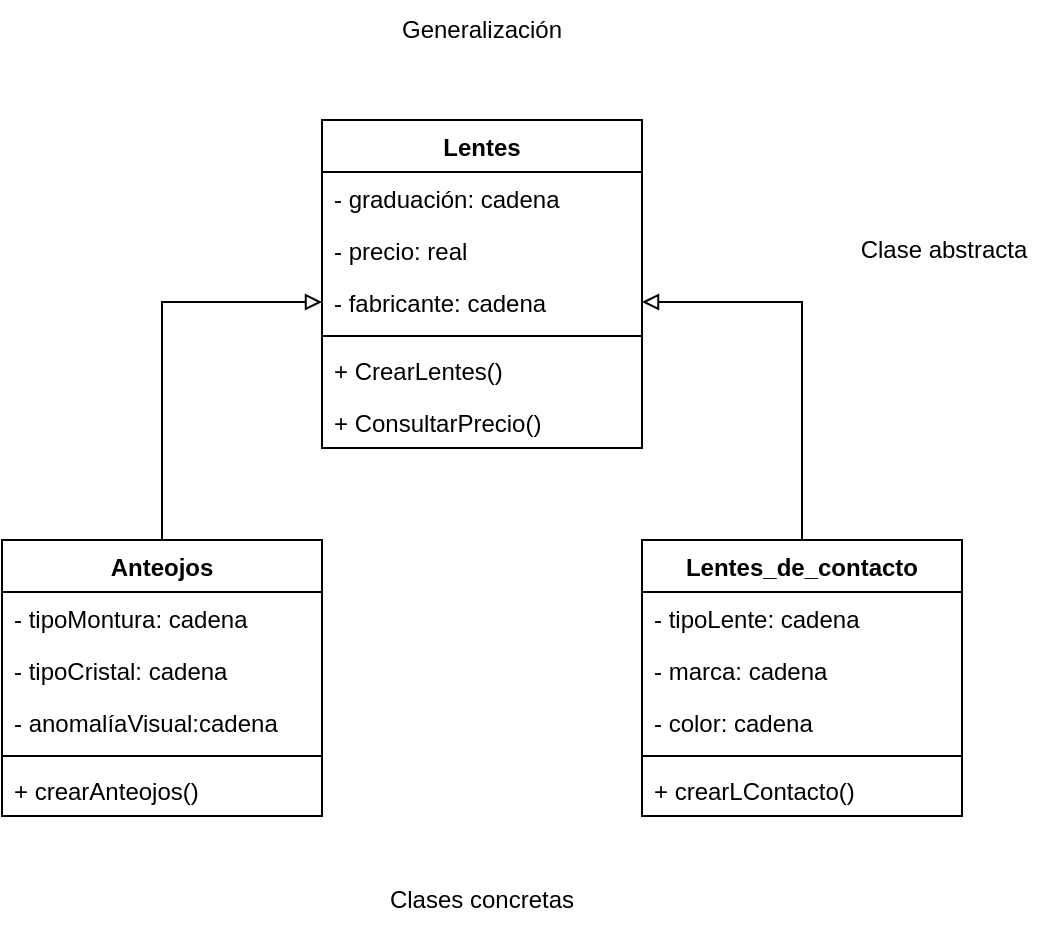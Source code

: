 <mxfile version="16.5.1" type="device"><diagram id="VczzUypKZ5rMaPyl7Otj" name="Página-1"><mxGraphModel dx="868" dy="545" grid="1" gridSize="10" guides="1" tooltips="1" connect="1" arrows="1" fold="1" page="1" pageScale="1" pageWidth="827" pageHeight="1169" math="0" shadow="0"><root><mxCell id="0"/><mxCell id="1" parent="0"/><mxCell id="ZSP8YkxWLHzB121NKX5o-1" value="Anteojos" style="swimlane;fontStyle=1;align=center;verticalAlign=top;childLayout=stackLayout;horizontal=1;startSize=26;horizontalStack=0;resizeParent=1;resizeParentMax=0;resizeLast=0;collapsible=1;marginBottom=0;" vertex="1" parent="1"><mxGeometry x="174" y="390" width="160" height="138" as="geometry"/></mxCell><mxCell id="ZSP8YkxWLHzB121NKX5o-2" value="- tipoMontura: cadena" style="text;strokeColor=none;fillColor=none;align=left;verticalAlign=top;spacingLeft=4;spacingRight=4;overflow=hidden;rotatable=0;points=[[0,0.5],[1,0.5]];portConstraint=eastwest;" vertex="1" parent="ZSP8YkxWLHzB121NKX5o-1"><mxGeometry y="26" width="160" height="26" as="geometry"/></mxCell><mxCell id="ZSP8YkxWLHzB121NKX5o-16" value="- tipoCristal: cadena" style="text;strokeColor=none;fillColor=none;align=left;verticalAlign=top;spacingLeft=4;spacingRight=4;overflow=hidden;rotatable=0;points=[[0,0.5],[1,0.5]];portConstraint=eastwest;" vertex="1" parent="ZSP8YkxWLHzB121NKX5o-1"><mxGeometry y="52" width="160" height="26" as="geometry"/></mxCell><mxCell id="ZSP8YkxWLHzB121NKX5o-17" value="- anomalíaVisual:cadena" style="text;strokeColor=none;fillColor=none;align=left;verticalAlign=top;spacingLeft=4;spacingRight=4;overflow=hidden;rotatable=0;points=[[0,0.5],[1,0.5]];portConstraint=eastwest;" vertex="1" parent="ZSP8YkxWLHzB121NKX5o-1"><mxGeometry y="78" width="160" height="26" as="geometry"/></mxCell><mxCell id="ZSP8YkxWLHzB121NKX5o-3" value="" style="line;strokeWidth=1;fillColor=none;align=left;verticalAlign=middle;spacingTop=-1;spacingLeft=3;spacingRight=3;rotatable=0;labelPosition=right;points=[];portConstraint=eastwest;" vertex="1" parent="ZSP8YkxWLHzB121NKX5o-1"><mxGeometry y="104" width="160" height="8" as="geometry"/></mxCell><mxCell id="ZSP8YkxWLHzB121NKX5o-4" value="+ crearAnteojos()" style="text;strokeColor=none;fillColor=none;align=left;verticalAlign=top;spacingLeft=4;spacingRight=4;overflow=hidden;rotatable=0;points=[[0,0.5],[1,0.5]];portConstraint=eastwest;" vertex="1" parent="ZSP8YkxWLHzB121NKX5o-1"><mxGeometry y="112" width="160" height="26" as="geometry"/></mxCell><mxCell id="ZSP8YkxWLHzB121NKX5o-5" value="Lentes_de_contacto" style="swimlane;fontStyle=1;align=center;verticalAlign=top;childLayout=stackLayout;horizontal=1;startSize=26;horizontalStack=0;resizeParent=1;resizeParentMax=0;resizeLast=0;collapsible=1;marginBottom=0;" vertex="1" parent="1"><mxGeometry x="494" y="390" width="160" height="138" as="geometry"/></mxCell><mxCell id="ZSP8YkxWLHzB121NKX5o-6" value="- tipoLente: cadena" style="text;strokeColor=none;fillColor=none;align=left;verticalAlign=top;spacingLeft=4;spacingRight=4;overflow=hidden;rotatable=0;points=[[0,0.5],[1,0.5]];portConstraint=eastwest;" vertex="1" parent="ZSP8YkxWLHzB121NKX5o-5"><mxGeometry y="26" width="160" height="26" as="geometry"/></mxCell><mxCell id="ZSP8YkxWLHzB121NKX5o-18" value="- marca: cadena" style="text;strokeColor=none;fillColor=none;align=left;verticalAlign=top;spacingLeft=4;spacingRight=4;overflow=hidden;rotatable=0;points=[[0,0.5],[1,0.5]];portConstraint=eastwest;" vertex="1" parent="ZSP8YkxWLHzB121NKX5o-5"><mxGeometry y="52" width="160" height="26" as="geometry"/></mxCell><mxCell id="ZSP8YkxWLHzB121NKX5o-19" value="- color: cadena" style="text;strokeColor=none;fillColor=none;align=left;verticalAlign=top;spacingLeft=4;spacingRight=4;overflow=hidden;rotatable=0;points=[[0,0.5],[1,0.5]];portConstraint=eastwest;" vertex="1" parent="ZSP8YkxWLHzB121NKX5o-5"><mxGeometry y="78" width="160" height="26" as="geometry"/></mxCell><mxCell id="ZSP8YkxWLHzB121NKX5o-7" value="" style="line;strokeWidth=1;fillColor=none;align=left;verticalAlign=middle;spacingTop=-1;spacingLeft=3;spacingRight=3;rotatable=0;labelPosition=right;points=[];portConstraint=eastwest;" vertex="1" parent="ZSP8YkxWLHzB121NKX5o-5"><mxGeometry y="104" width="160" height="8" as="geometry"/></mxCell><mxCell id="ZSP8YkxWLHzB121NKX5o-8" value="+ crearLContacto()" style="text;strokeColor=none;fillColor=none;align=left;verticalAlign=top;spacingLeft=4;spacingRight=4;overflow=hidden;rotatable=0;points=[[0,0.5],[1,0.5]];portConstraint=eastwest;" vertex="1" parent="ZSP8YkxWLHzB121NKX5o-5"><mxGeometry y="112" width="160" height="26" as="geometry"/></mxCell><mxCell id="ZSP8YkxWLHzB121NKX5o-9" value="Lentes" style="swimlane;fontStyle=1;align=center;verticalAlign=top;childLayout=stackLayout;horizontal=1;startSize=26;horizontalStack=0;resizeParent=1;resizeParentMax=0;resizeLast=0;collapsible=1;marginBottom=0;" vertex="1" parent="1"><mxGeometry x="334" y="180" width="160" height="164" as="geometry"/></mxCell><mxCell id="ZSP8YkxWLHzB121NKX5o-10" value="- graduación: cadena" style="text;strokeColor=none;fillColor=none;align=left;verticalAlign=top;spacingLeft=4;spacingRight=4;overflow=hidden;rotatable=0;points=[[0,0.5],[1,0.5]];portConstraint=eastwest;" vertex="1" parent="ZSP8YkxWLHzB121NKX5o-9"><mxGeometry y="26" width="160" height="26" as="geometry"/></mxCell><mxCell id="ZSP8YkxWLHzB121NKX5o-13" value="- precio: real" style="text;strokeColor=none;fillColor=none;align=left;verticalAlign=top;spacingLeft=4;spacingRight=4;overflow=hidden;rotatable=0;points=[[0,0.5],[1,0.5]];portConstraint=eastwest;" vertex="1" parent="ZSP8YkxWLHzB121NKX5o-9"><mxGeometry y="52" width="160" height="26" as="geometry"/></mxCell><mxCell id="ZSP8YkxWLHzB121NKX5o-14" value="- fabricante: cadena" style="text;strokeColor=none;fillColor=none;align=left;verticalAlign=top;spacingLeft=4;spacingRight=4;overflow=hidden;rotatable=0;points=[[0,0.5],[1,0.5]];portConstraint=eastwest;" vertex="1" parent="ZSP8YkxWLHzB121NKX5o-9"><mxGeometry y="78" width="160" height="26" as="geometry"/></mxCell><mxCell id="ZSP8YkxWLHzB121NKX5o-11" value="" style="line;strokeWidth=1;fillColor=none;align=left;verticalAlign=middle;spacingTop=-1;spacingLeft=3;spacingRight=3;rotatable=0;labelPosition=right;points=[];portConstraint=eastwest;" vertex="1" parent="ZSP8YkxWLHzB121NKX5o-9"><mxGeometry y="104" width="160" height="8" as="geometry"/></mxCell><mxCell id="ZSP8YkxWLHzB121NKX5o-12" value="+ CrearLentes()" style="text;strokeColor=none;fillColor=none;align=left;verticalAlign=top;spacingLeft=4;spacingRight=4;overflow=hidden;rotatable=0;points=[[0,0.5],[1,0.5]];portConstraint=eastwest;" vertex="1" parent="ZSP8YkxWLHzB121NKX5o-9"><mxGeometry y="112" width="160" height="26" as="geometry"/></mxCell><mxCell id="ZSP8YkxWLHzB121NKX5o-15" value="+ ConsultarPrecio()" style="text;strokeColor=none;fillColor=none;align=left;verticalAlign=top;spacingLeft=4;spacingRight=4;overflow=hidden;rotatable=0;points=[[0,0.5],[1,0.5]];portConstraint=eastwest;" vertex="1" parent="ZSP8YkxWLHzB121NKX5o-9"><mxGeometry y="138" width="160" height="26" as="geometry"/></mxCell><mxCell id="ZSP8YkxWLHzB121NKX5o-20" value="" style="endArrow=block;html=1;rounded=0;endFill=0;exitX=0.5;exitY=0;exitDx=0;exitDy=0;entryX=0;entryY=0.5;entryDx=0;entryDy=0;" edge="1" parent="1" source="ZSP8YkxWLHzB121NKX5o-1" target="ZSP8YkxWLHzB121NKX5o-14"><mxGeometry width="50" height="50" relative="1" as="geometry"><mxPoint x="224" y="340" as="sourcePoint"/><mxPoint x="274" y="290" as="targetPoint"/><Array as="points"><mxPoint x="254" y="271"/></Array></mxGeometry></mxCell><mxCell id="ZSP8YkxWLHzB121NKX5o-21" value="" style="endArrow=block;html=1;rounded=0;endFill=0;entryX=1;entryY=0.5;entryDx=0;entryDy=0;exitX=0.5;exitY=0;exitDx=0;exitDy=0;" edge="1" parent="1" source="ZSP8YkxWLHzB121NKX5o-5" target="ZSP8YkxWLHzB121NKX5o-14"><mxGeometry width="50" height="50" relative="1" as="geometry"><mxPoint x="544" y="340" as="sourcePoint"/><mxPoint x="594" y="290" as="targetPoint"/><Array as="points"><mxPoint x="574" y="271"/></Array></mxGeometry></mxCell><mxCell id="ZSP8YkxWLHzB121NKX5o-22" value="Generalización" style="text;html=1;strokeColor=none;fillColor=none;align=center;verticalAlign=middle;whiteSpace=wrap;rounded=0;" vertex="1" parent="1"><mxGeometry x="384" y="120" width="60" height="30" as="geometry"/></mxCell><mxCell id="ZSP8YkxWLHzB121NKX5o-23" value="Clase abstracta" style="text;html=1;strokeColor=none;fillColor=none;align=center;verticalAlign=middle;whiteSpace=wrap;rounded=0;" vertex="1" parent="1"><mxGeometry x="590" y="230" width="110" height="30" as="geometry"/></mxCell><mxCell id="ZSP8YkxWLHzB121NKX5o-24" value="Clases concretas" style="text;html=1;strokeColor=none;fillColor=none;align=center;verticalAlign=middle;whiteSpace=wrap;rounded=0;" vertex="1" parent="1"><mxGeometry x="359" y="555" width="110" height="30" as="geometry"/></mxCell></root></mxGraphModel></diagram></mxfile>